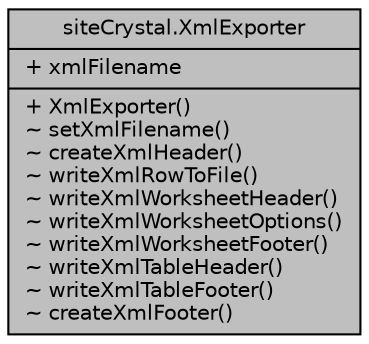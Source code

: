 digraph "siteCrystal.XmlExporter"
{
  edge [fontname="Helvetica",fontsize="10",labelfontname="Helvetica",labelfontsize="10"];
  node [fontname="Helvetica",fontsize="10",shape=record];
  Node1 [label="{siteCrystal.XmlExporter\n|+ xmlFilename\l|+ XmlExporter()\l~ setXmlFilename()\l~ createXmlHeader()\l~ writeXmlRowToFile()\l~ writeXmlWorksheetHeader()\l~ writeXmlWorksheetOptions()\l~ writeXmlWorksheetFooter()\l~ writeXmlTableHeader()\l~ writeXmlTableFooter()\l~ createXmlFooter()\l}",height=0.2,width=0.4,color="black", fillcolor="grey75", style="filled" fontcolor="black"];
}

